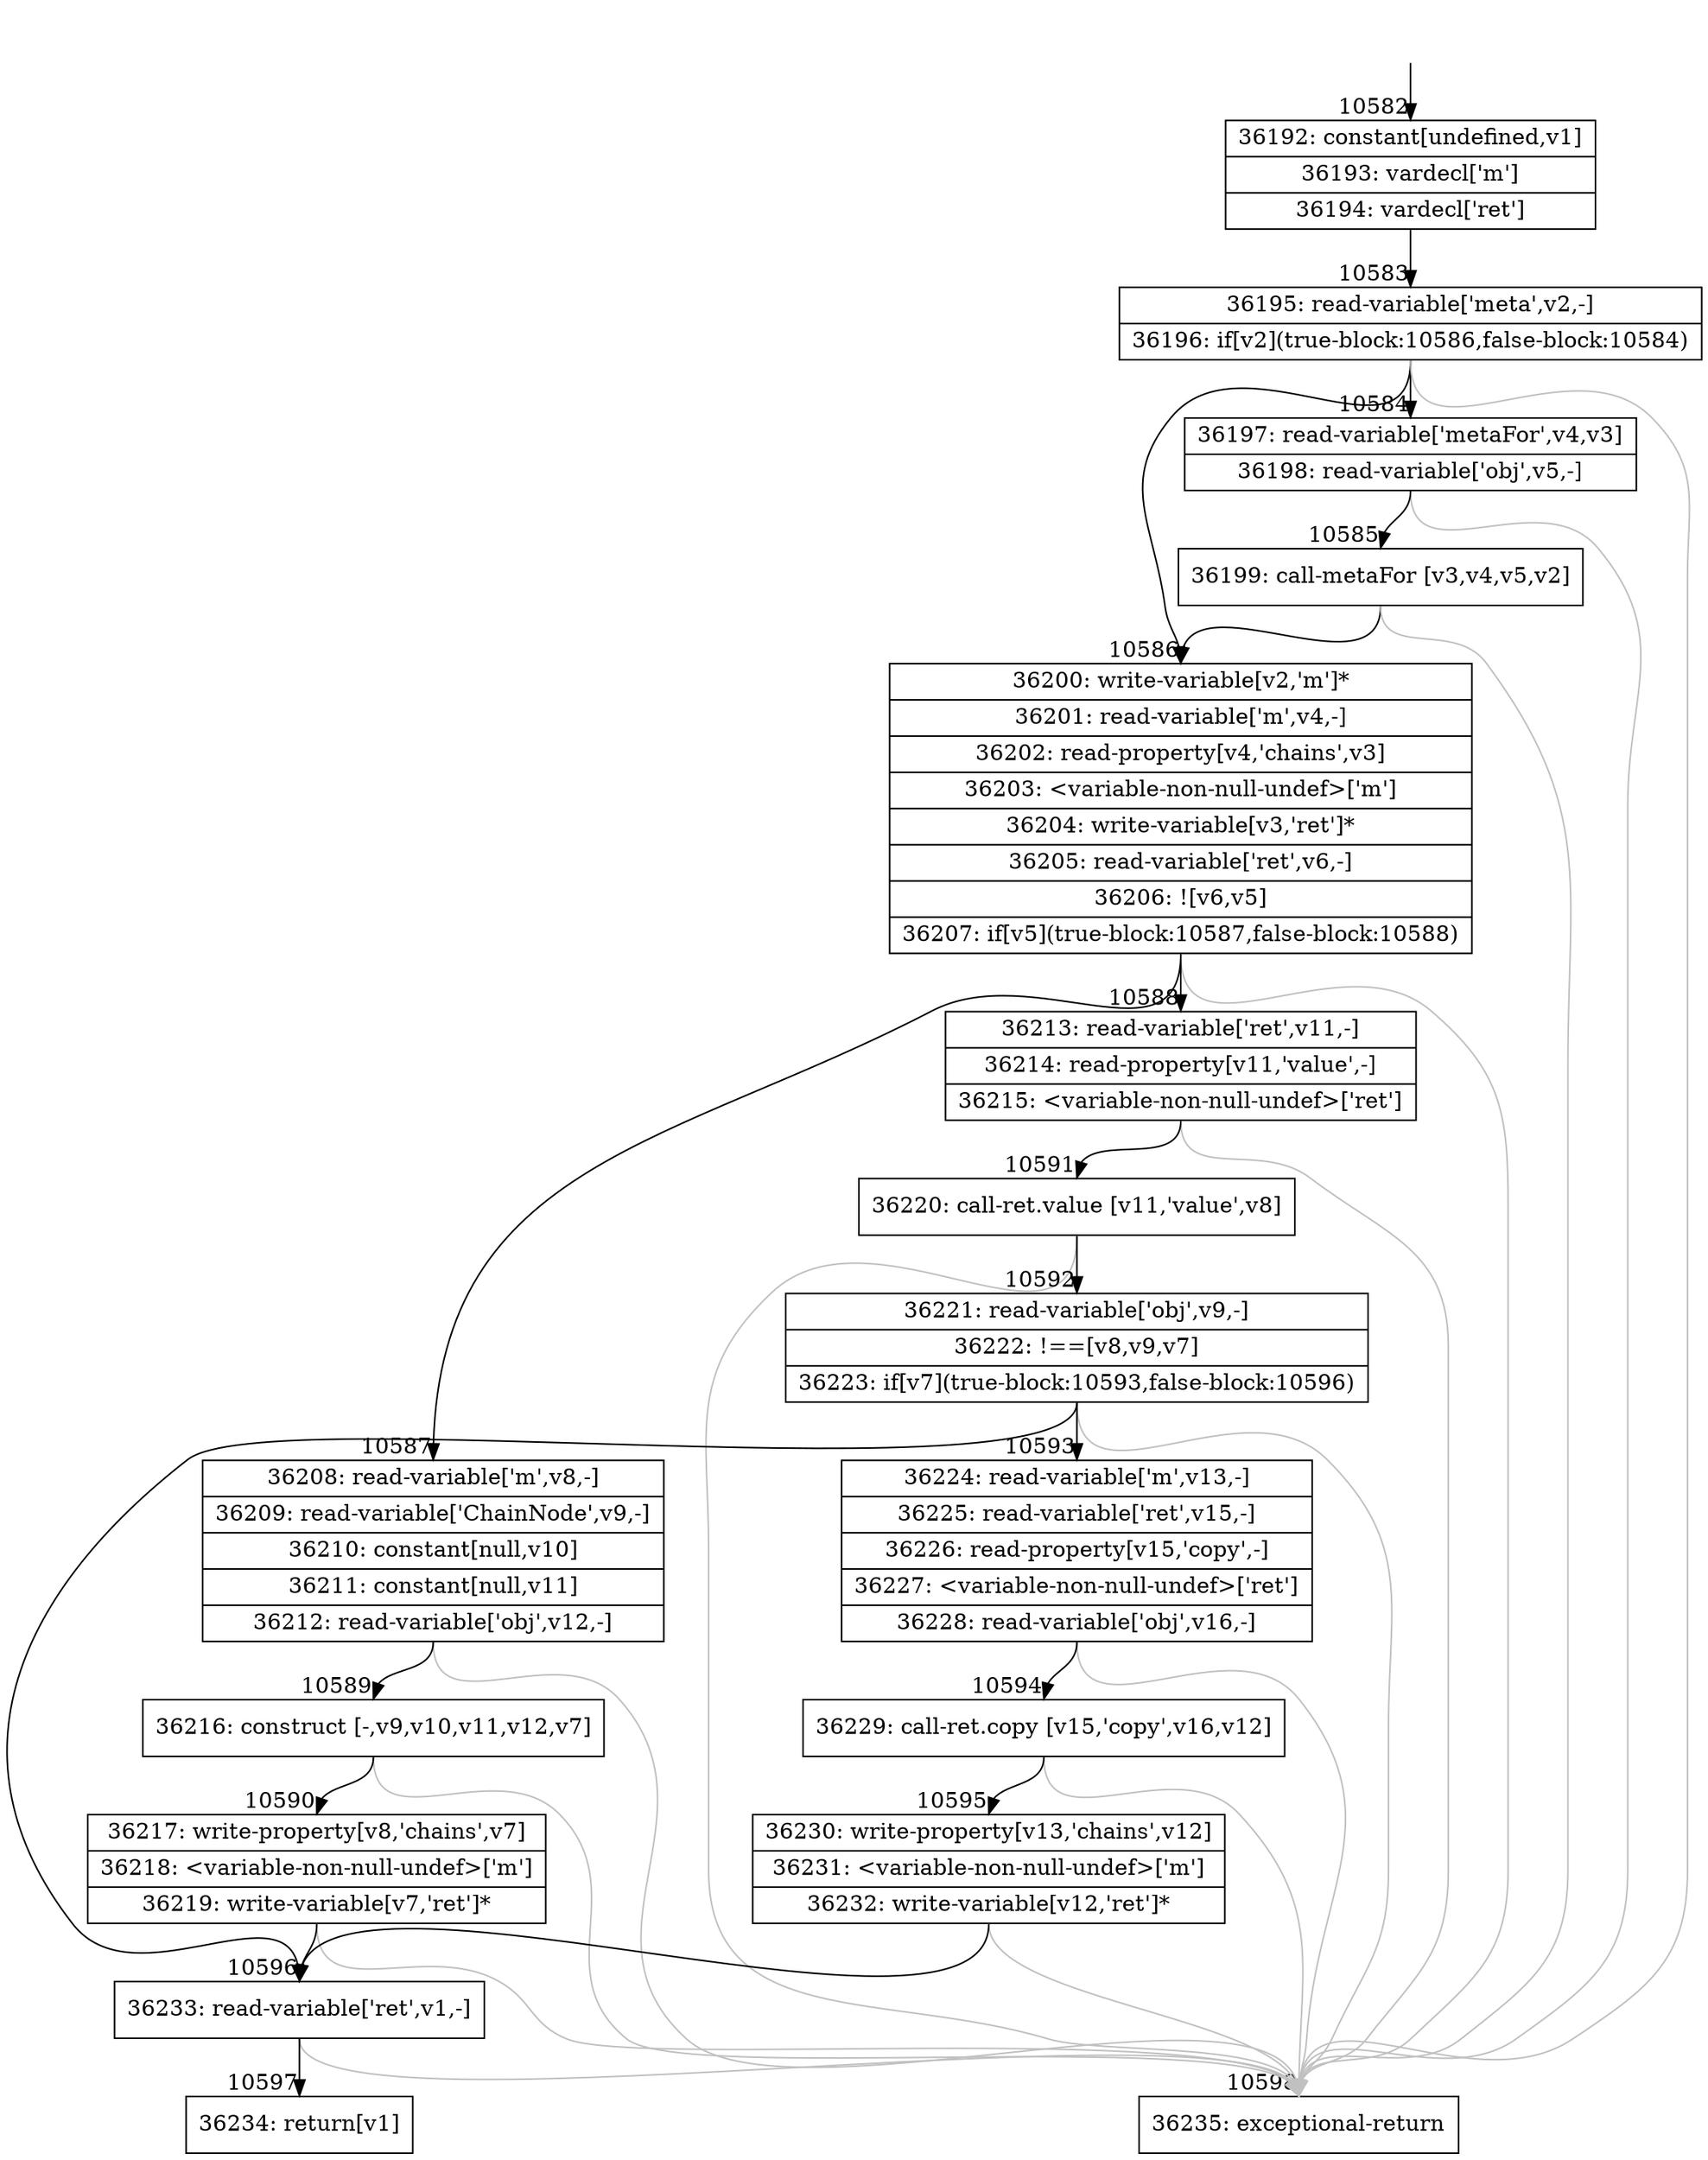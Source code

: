 digraph {
rankdir="TD"
BB_entry889[shape=none,label=""];
BB_entry889 -> BB10582 [tailport=s, headport=n, headlabel="    10582"]
BB10582 [shape=record label="{36192: constant[undefined,v1]|36193: vardecl['m']|36194: vardecl['ret']}" ] 
BB10582 -> BB10583 [tailport=s, headport=n, headlabel="      10583"]
BB10583 [shape=record label="{36195: read-variable['meta',v2,-]|36196: if[v2](true-block:10586,false-block:10584)}" ] 
BB10583 -> BB10586 [tailport=s, headport=n, headlabel="      10586"]
BB10583 -> BB10584 [tailport=s, headport=n, headlabel="      10584"]
BB10583 -> BB10598 [tailport=s, headport=n, color=gray, headlabel="      10598"]
BB10584 [shape=record label="{36197: read-variable['metaFor',v4,v3]|36198: read-variable['obj',v5,-]}" ] 
BB10584 -> BB10585 [tailport=s, headport=n, headlabel="      10585"]
BB10584 -> BB10598 [tailport=s, headport=n, color=gray]
BB10585 [shape=record label="{36199: call-metaFor [v3,v4,v5,v2]}" ] 
BB10585 -> BB10586 [tailport=s, headport=n]
BB10585 -> BB10598 [tailport=s, headport=n, color=gray]
BB10586 [shape=record label="{36200: write-variable[v2,'m']*|36201: read-variable['m',v4,-]|36202: read-property[v4,'chains',v3]|36203: \<variable-non-null-undef\>['m']|36204: write-variable[v3,'ret']*|36205: read-variable['ret',v6,-]|36206: ![v6,v5]|36207: if[v5](true-block:10587,false-block:10588)}" ] 
BB10586 -> BB10587 [tailport=s, headport=n, headlabel="      10587"]
BB10586 -> BB10588 [tailport=s, headport=n, headlabel="      10588"]
BB10586 -> BB10598 [tailport=s, headport=n, color=gray]
BB10587 [shape=record label="{36208: read-variable['m',v8,-]|36209: read-variable['ChainNode',v9,-]|36210: constant[null,v10]|36211: constant[null,v11]|36212: read-variable['obj',v12,-]}" ] 
BB10587 -> BB10589 [tailport=s, headport=n, headlabel="      10589"]
BB10587 -> BB10598 [tailport=s, headport=n, color=gray]
BB10588 [shape=record label="{36213: read-variable['ret',v11,-]|36214: read-property[v11,'value',-]|36215: \<variable-non-null-undef\>['ret']}" ] 
BB10588 -> BB10591 [tailport=s, headport=n, headlabel="      10591"]
BB10588 -> BB10598 [tailport=s, headport=n, color=gray]
BB10589 [shape=record label="{36216: construct [-,v9,v10,v11,v12,v7]}" ] 
BB10589 -> BB10590 [tailport=s, headport=n, headlabel="      10590"]
BB10589 -> BB10598 [tailport=s, headport=n, color=gray]
BB10590 [shape=record label="{36217: write-property[v8,'chains',v7]|36218: \<variable-non-null-undef\>['m']|36219: write-variable[v7,'ret']*}" ] 
BB10590 -> BB10596 [tailport=s, headport=n, headlabel="      10596"]
BB10590 -> BB10598 [tailport=s, headport=n, color=gray]
BB10591 [shape=record label="{36220: call-ret.value [v11,'value',v8]}" ] 
BB10591 -> BB10592 [tailport=s, headport=n, headlabel="      10592"]
BB10591 -> BB10598 [tailport=s, headport=n, color=gray]
BB10592 [shape=record label="{36221: read-variable['obj',v9,-]|36222: !==[v8,v9,v7]|36223: if[v7](true-block:10593,false-block:10596)}" ] 
BB10592 -> BB10593 [tailport=s, headport=n, headlabel="      10593"]
BB10592 -> BB10596 [tailport=s, headport=n]
BB10592 -> BB10598 [tailport=s, headport=n, color=gray]
BB10593 [shape=record label="{36224: read-variable['m',v13,-]|36225: read-variable['ret',v15,-]|36226: read-property[v15,'copy',-]|36227: \<variable-non-null-undef\>['ret']|36228: read-variable['obj',v16,-]}" ] 
BB10593 -> BB10594 [tailport=s, headport=n, headlabel="      10594"]
BB10593 -> BB10598 [tailport=s, headport=n, color=gray]
BB10594 [shape=record label="{36229: call-ret.copy [v15,'copy',v16,v12]}" ] 
BB10594 -> BB10595 [tailport=s, headport=n, headlabel="      10595"]
BB10594 -> BB10598 [tailport=s, headport=n, color=gray]
BB10595 [shape=record label="{36230: write-property[v13,'chains',v12]|36231: \<variable-non-null-undef\>['m']|36232: write-variable[v12,'ret']*}" ] 
BB10595 -> BB10596 [tailport=s, headport=n]
BB10595 -> BB10598 [tailport=s, headport=n, color=gray]
BB10596 [shape=record label="{36233: read-variable['ret',v1,-]}" ] 
BB10596 -> BB10597 [tailport=s, headport=n, headlabel="      10597"]
BB10596 -> BB10598 [tailport=s, headport=n, color=gray]
BB10597 [shape=record label="{36234: return[v1]}" ] 
BB10598 [shape=record label="{36235: exceptional-return}" ] 
//#$~ 18877
}
